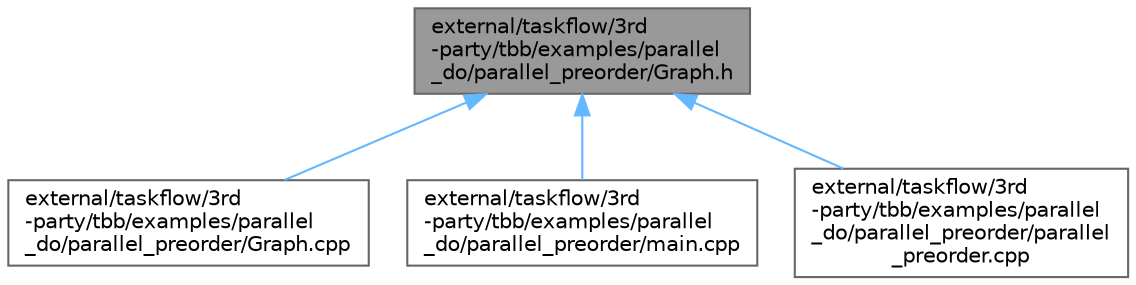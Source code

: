 digraph "external/taskflow/3rd-party/tbb/examples/parallel_do/parallel_preorder/Graph.h"
{
 // LATEX_PDF_SIZE
  bgcolor="transparent";
  edge [fontname=Helvetica,fontsize=10,labelfontname=Helvetica,labelfontsize=10];
  node [fontname=Helvetica,fontsize=10,shape=box,height=0.2,width=0.4];
  Node1 [id="Node000001",label="external/taskflow/3rd\l-party/tbb/examples/parallel\l_do/parallel_preorder/Graph.h",height=0.2,width=0.4,color="gray40", fillcolor="grey60", style="filled", fontcolor="black",tooltip=" "];
  Node1 -> Node2 [id="edge1_Node000001_Node000002",dir="back",color="steelblue1",style="solid",tooltip=" "];
  Node2 [id="Node000002",label="external/taskflow/3rd\l-party/tbb/examples/parallel\l_do/parallel_preorder/Graph.cpp",height=0.2,width=0.4,color="grey40", fillcolor="white", style="filled",URL="$_graph_8cpp.html",tooltip=" "];
  Node1 -> Node3 [id="edge2_Node000001_Node000003",dir="back",color="steelblue1",style="solid",tooltip=" "];
  Node3 [id="Node000003",label="external/taskflow/3rd\l-party/tbb/examples/parallel\l_do/parallel_preorder/main.cpp",height=0.2,width=0.4,color="grey40", fillcolor="white", style="filled",URL="$external_2taskflow_23rd-party_2tbb_2examples_2parallel__do_2parallel__preorder_2main_8cpp.html",tooltip=" "];
  Node1 -> Node4 [id="edge3_Node000001_Node000004",dir="back",color="steelblue1",style="solid",tooltip=" "];
  Node4 [id="Node000004",label="external/taskflow/3rd\l-party/tbb/examples/parallel\l_do/parallel_preorder/parallel\l_preorder.cpp",height=0.2,width=0.4,color="grey40", fillcolor="white", style="filled",URL="$parallel__preorder_8cpp.html",tooltip=" "];
}
